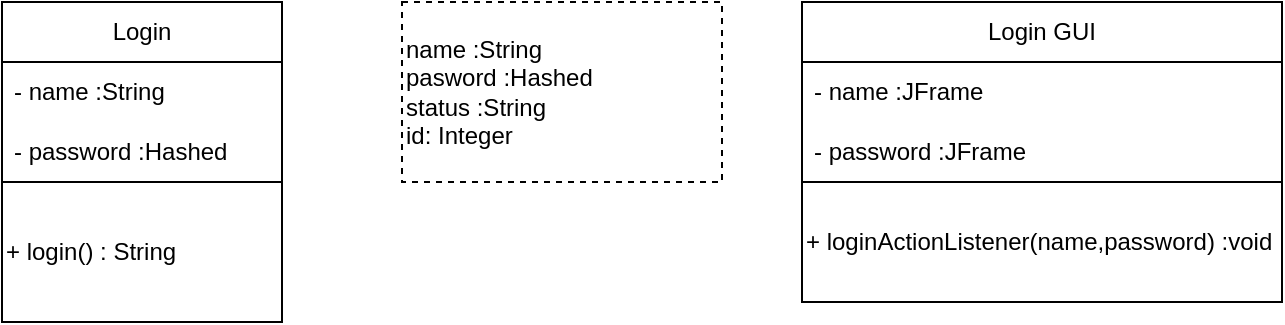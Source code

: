 <mxfile>
    <diagram id="QSyMgDuTDYT9zcjeu-9z" name="Page-1">
        <mxGraphModel dx="1130" dy="825" grid="1" gridSize="10" guides="1" tooltips="1" connect="1" arrows="1" fold="1" page="1" pageScale="1" pageWidth="850" pageHeight="1100" math="0" shadow="0">
            <root>
                <mxCell id="0"/>
                <mxCell id="1" parent="0"/>
                <mxCell id="3" value="Login" style="swimlane;fontStyle=0;childLayout=stackLayout;horizontal=1;startSize=30;horizontalStack=0;resizeParent=1;resizeParentMax=0;resizeLast=0;collapsible=1;marginBottom=0;whiteSpace=wrap;html=1;movable=1;resizable=1;rotatable=1;deletable=1;editable=1;connectable=1;" vertex="1" parent="1">
                    <mxGeometry x="40" y="40" width="140" height="90" as="geometry">
                        <mxRectangle x="40" y="40" width="70" height="30" as="alternateBounds"/>
                    </mxGeometry>
                </mxCell>
                <mxCell id="4" value="- name :String" style="text;strokeColor=none;fillColor=none;align=left;verticalAlign=middle;spacingLeft=4;spacingRight=4;overflow=hidden;points=[[0,0.5],[1,0.5]];portConstraint=eastwest;rotatable=0;whiteSpace=wrap;html=1;" vertex="1" parent="3">
                    <mxGeometry y="30" width="140" height="30" as="geometry"/>
                </mxCell>
                <mxCell id="5" value="- password :Hashed&amp;nbsp;" style="text;strokeColor=none;fillColor=none;align=left;verticalAlign=middle;spacingLeft=4;spacingRight=4;overflow=hidden;points=[[0,0.5],[1,0.5]];portConstraint=eastwest;rotatable=0;whiteSpace=wrap;html=1;" vertex="1" parent="3">
                    <mxGeometry y="60" width="140" height="30" as="geometry"/>
                </mxCell>
                <mxCell id="8" value="&lt;div style=&quot;&quot;&gt;&lt;/div&gt;name :String&lt;br&gt;&lt;span style=&quot;background-color: initial;&quot;&gt;&lt;div style=&quot;&quot;&gt;&lt;span style=&quot;background-color: initial;&quot;&gt;pasword :Hashed&lt;/span&gt;&lt;/div&gt;&lt;div style=&quot;&quot;&gt;status :String&lt;/div&gt;&lt;div style=&quot;&quot;&gt;id: Integer&lt;/div&gt;&lt;/span&gt;" style="rounded=0;whiteSpace=wrap;html=1;dashed=1;align=left;" vertex="1" parent="1">
                    <mxGeometry x="240" y="40" width="160" height="90" as="geometry"/>
                </mxCell>
                <mxCell id="11" value="Login GUI" style="swimlane;fontStyle=0;childLayout=stackLayout;horizontal=1;startSize=30;horizontalStack=0;resizeParent=1;resizeParentMax=0;resizeLast=0;collapsible=1;marginBottom=0;whiteSpace=wrap;html=1;" vertex="1" parent="1">
                    <mxGeometry x="440" y="40" width="240" height="90" as="geometry"/>
                </mxCell>
                <mxCell id="12" value="- name :JFrame" style="text;strokeColor=none;fillColor=none;align=left;verticalAlign=middle;spacingLeft=4;spacingRight=4;overflow=hidden;points=[[0,0.5],[1,0.5]];portConstraint=eastwest;rotatable=0;whiteSpace=wrap;html=1;" vertex="1" parent="11">
                    <mxGeometry y="30" width="240" height="30" as="geometry"/>
                </mxCell>
                <mxCell id="13" value="- password :JFrame" style="text;strokeColor=none;fillColor=none;align=left;verticalAlign=middle;spacingLeft=4;spacingRight=4;overflow=hidden;points=[[0,0.5],[1,0.5]];portConstraint=eastwest;rotatable=0;whiteSpace=wrap;html=1;" vertex="1" parent="11">
                    <mxGeometry y="60" width="240" height="30" as="geometry"/>
                </mxCell>
                <mxCell id="18" value="+ login() : String" style="rounded=0;whiteSpace=wrap;html=1;align=left;" vertex="1" parent="1">
                    <mxGeometry x="40" y="130" width="140" height="70" as="geometry"/>
                </mxCell>
                <mxCell id="19" value="+ loginActionListener(name,password) :void" style="rounded=0;whiteSpace=wrap;html=1;align=left;" vertex="1" parent="1">
                    <mxGeometry x="440" y="130" width="240" height="60" as="geometry"/>
                </mxCell>
            </root>
        </mxGraphModel>
    </diagram>
</mxfile>